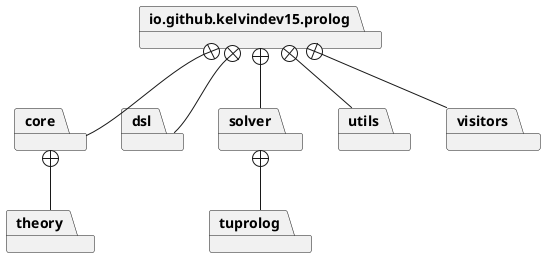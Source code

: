 @startuml
package io.github.kelvindev15.prolog
package core
package theory

package dsl
package solver
package tuprolog
package utils
package visitors

io.github.kelvindev15.prolog +-- core
core +-- theory
io.github.kelvindev15.prolog +-- dsl
io.github.kelvindev15.prolog +-- solver
io.github.kelvindev15.prolog +-- utils
solver +-- tuprolog
io.github.kelvindev15.prolog +-- visitors
@enduml